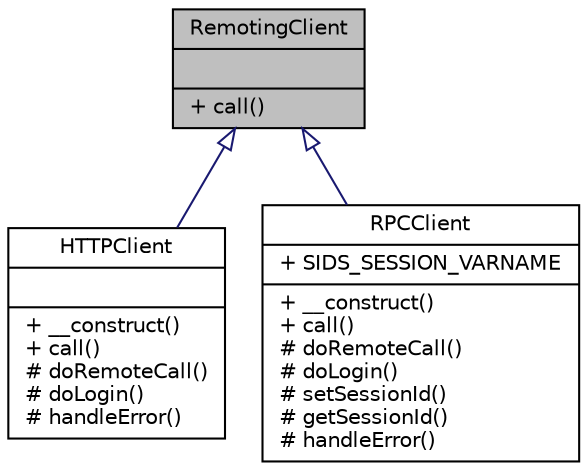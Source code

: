 digraph "RemotingClient"
{
  edge [fontname="Helvetica",fontsize="10",labelfontname="Helvetica",labelfontsize="10"];
  node [fontname="Helvetica",fontsize="10",shape=record];
  Node0 [label="{RemotingClient\n||+ call()\l}",height=0.2,width=0.4,color="black", fillcolor="grey75", style="filled", fontcolor="black"];
  Node0 -> Node1 [dir="back",color="midnightblue",fontsize="10",style="solid",arrowtail="onormal",fontname="Helvetica"];
  Node1 [label="{HTTPClient\n||+ __construct()\l+ call()\l# doRemoteCall()\l# doLogin()\l# handleError()\l}",height=0.2,width=0.4,color="black", fillcolor="white", style="filled",URL="$classwcmf_1_1lib_1_1service_1_1impl_1_1_h_t_t_p_client.html",tooltip="HTTPClient is used to do calls to other wCMF instances over HTTP. "];
  Node0 -> Node2 [dir="back",color="midnightblue",fontsize="10",style="solid",arrowtail="onormal",fontname="Helvetica"];
  Node2 [label="{RPCClient\n|+ SIDS_SESSION_VARNAME\l|+ __construct()\l+ call()\l# doRemoteCall()\l# doLogin()\l# setSessionId()\l# getSessionId()\l# handleError()\l}",height=0.2,width=0.4,color="black", fillcolor="white", style="filled",URL="$classwcmf_1_1lib_1_1service_1_1impl_1_1_r_p_c_client.html",tooltip="RPCClient is used to do calls to other wCMF instances on the same mashine. "];
}
